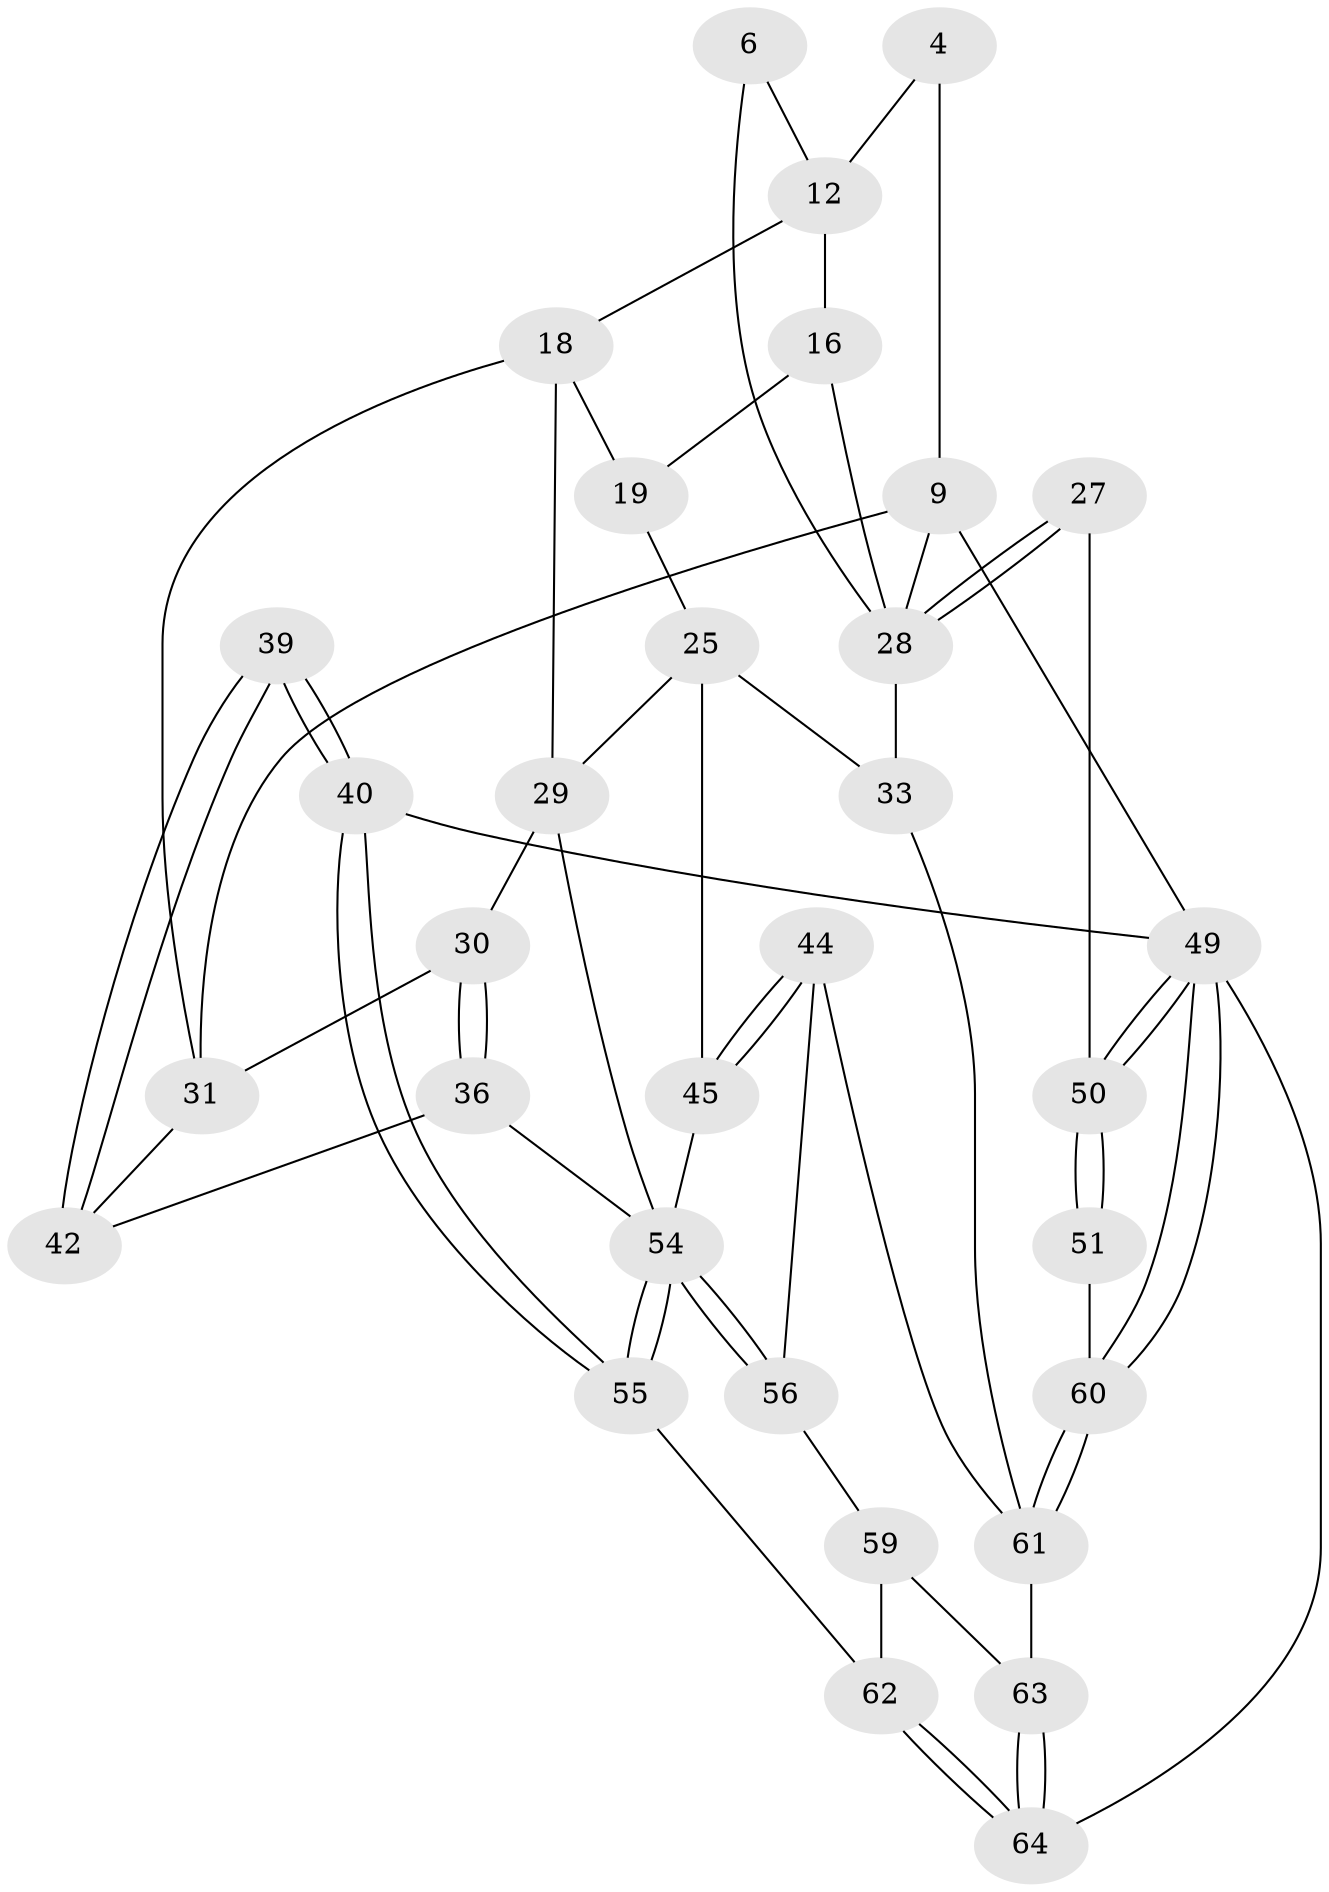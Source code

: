 // original degree distribution, {3: 0.03125, 5: 0.4375, 6: 0.25, 4: 0.28125}
// Generated by graph-tools (version 1.1) at 2025/59/03/09/25 04:59:58]
// undirected, 32 vertices, 66 edges
graph export_dot {
graph [start="1"]
  node [color=gray90,style=filled];
  4 [pos="+0.69473572076427+0"];
  6 [pos="+0.7728943632480738+0.143991157182477"];
  9 [pos="+0+0",super="+3"];
  12 [pos="+0.5522309629795477+0.1831346357026182",super="+5"];
  16 [pos="+0.5628413516112907+0.23533235752101478",super="+15"];
  18 [pos="+0.3954540931542185+0.37242985496696784",super="+11"];
  19 [pos="+0.5181793730057207+0.4356329978300881",super="+17"];
  25 [pos="+0.3922928604547302+0.4838093619407652",super="+24+23"];
  27 [pos="+0.7414203211035229+0.5512392797542873",super="+21"];
  28 [pos="+0.7243504074702201+0.5017578126186759",super="+13+14+7"];
  29 [pos="+0.2779624961108257+0.42695043951955725",super="+26"];
  30 [pos="+0.15900625781558428+0.3893674570499144"];
  31 [pos="+0+0",super="+10"];
  33 [pos="+0.48313421956408636+0.5563081254390209",super="+32"];
  36 [pos="+0.1747819675059666+0.5803913034994989"];
  39 [pos="+0+0.5668731036588905"];
  40 [pos="+0+1"];
  42 [pos="+0.17239568542040298+0.5801302072944016",super="+38"];
  44 [pos="+0.36654083458971676+0.7101663240188569"];
  45 [pos="+0.3318893251953456+0.6790702462413898",super="+37"];
  49 [pos="+1+1",super="+41"];
  50 [pos="+1+1",super="+47+48"];
  51 [pos="+0.7014409119292624+0.6954883906608229"];
  54 [pos="+0.06654405659402679+0.8519325603693251",super="+46+35+34"];
  55 [pos="+0.004382806276320993+0.9006003959836976"];
  56 [pos="+0.28813653002165507+0.8124824702500342"];
  59 [pos="+0.34365101394359393+0.900592106858719"];
  60 [pos="+0.8619817953902906+1",super="+52"];
  61 [pos="+0.7158965732610759+1",super="+57+53"];
  62 [pos="+0.34302313216013436+0.9012421006361296"];
  63 [pos="+0.4461890868929541+1",super="+58"];
  64 [pos="+0.0443820005648+1"];
  4 -- 9 [weight=2];
  4 -- 12;
  6 -- 28;
  6 -- 12;
  9 -- 49 [weight=2];
  9 -- 28;
  9 -- 31;
  12 -- 16;
  12 -- 18;
  16 -- 19 [weight=2];
  16 -- 28;
  18 -- 29;
  18 -- 19;
  18 -- 31;
  19 -- 25;
  25 -- 29;
  25 -- 33 [weight=2];
  25 -- 45;
  27 -- 28 [weight=3];
  27 -- 28;
  27 -- 50 [weight=2];
  28 -- 33 [weight=2];
  29 -- 30;
  29 -- 54;
  30 -- 31;
  30 -- 36;
  30 -- 36;
  31 -- 42;
  33 -- 61;
  36 -- 42;
  36 -- 54;
  39 -- 40;
  39 -- 40;
  39 -- 42 [weight=2];
  39 -- 42;
  40 -- 55;
  40 -- 55;
  40 -- 49;
  44 -- 45;
  44 -- 45;
  44 -- 56;
  44 -- 61;
  45 -- 54 [weight=2];
  49 -- 50;
  49 -- 50;
  49 -- 60;
  49 -- 60;
  49 -- 64;
  50 -- 51 [weight=2];
  50 -- 51;
  51 -- 60;
  54 -- 55;
  54 -- 55;
  54 -- 56;
  54 -- 56;
  55 -- 62;
  56 -- 59;
  59 -- 62;
  59 -- 63;
  60 -- 61 [weight=2];
  60 -- 61;
  61 -- 63 [weight=2];
  62 -- 64;
  62 -- 64;
  63 -- 64;
  63 -- 64;
}
